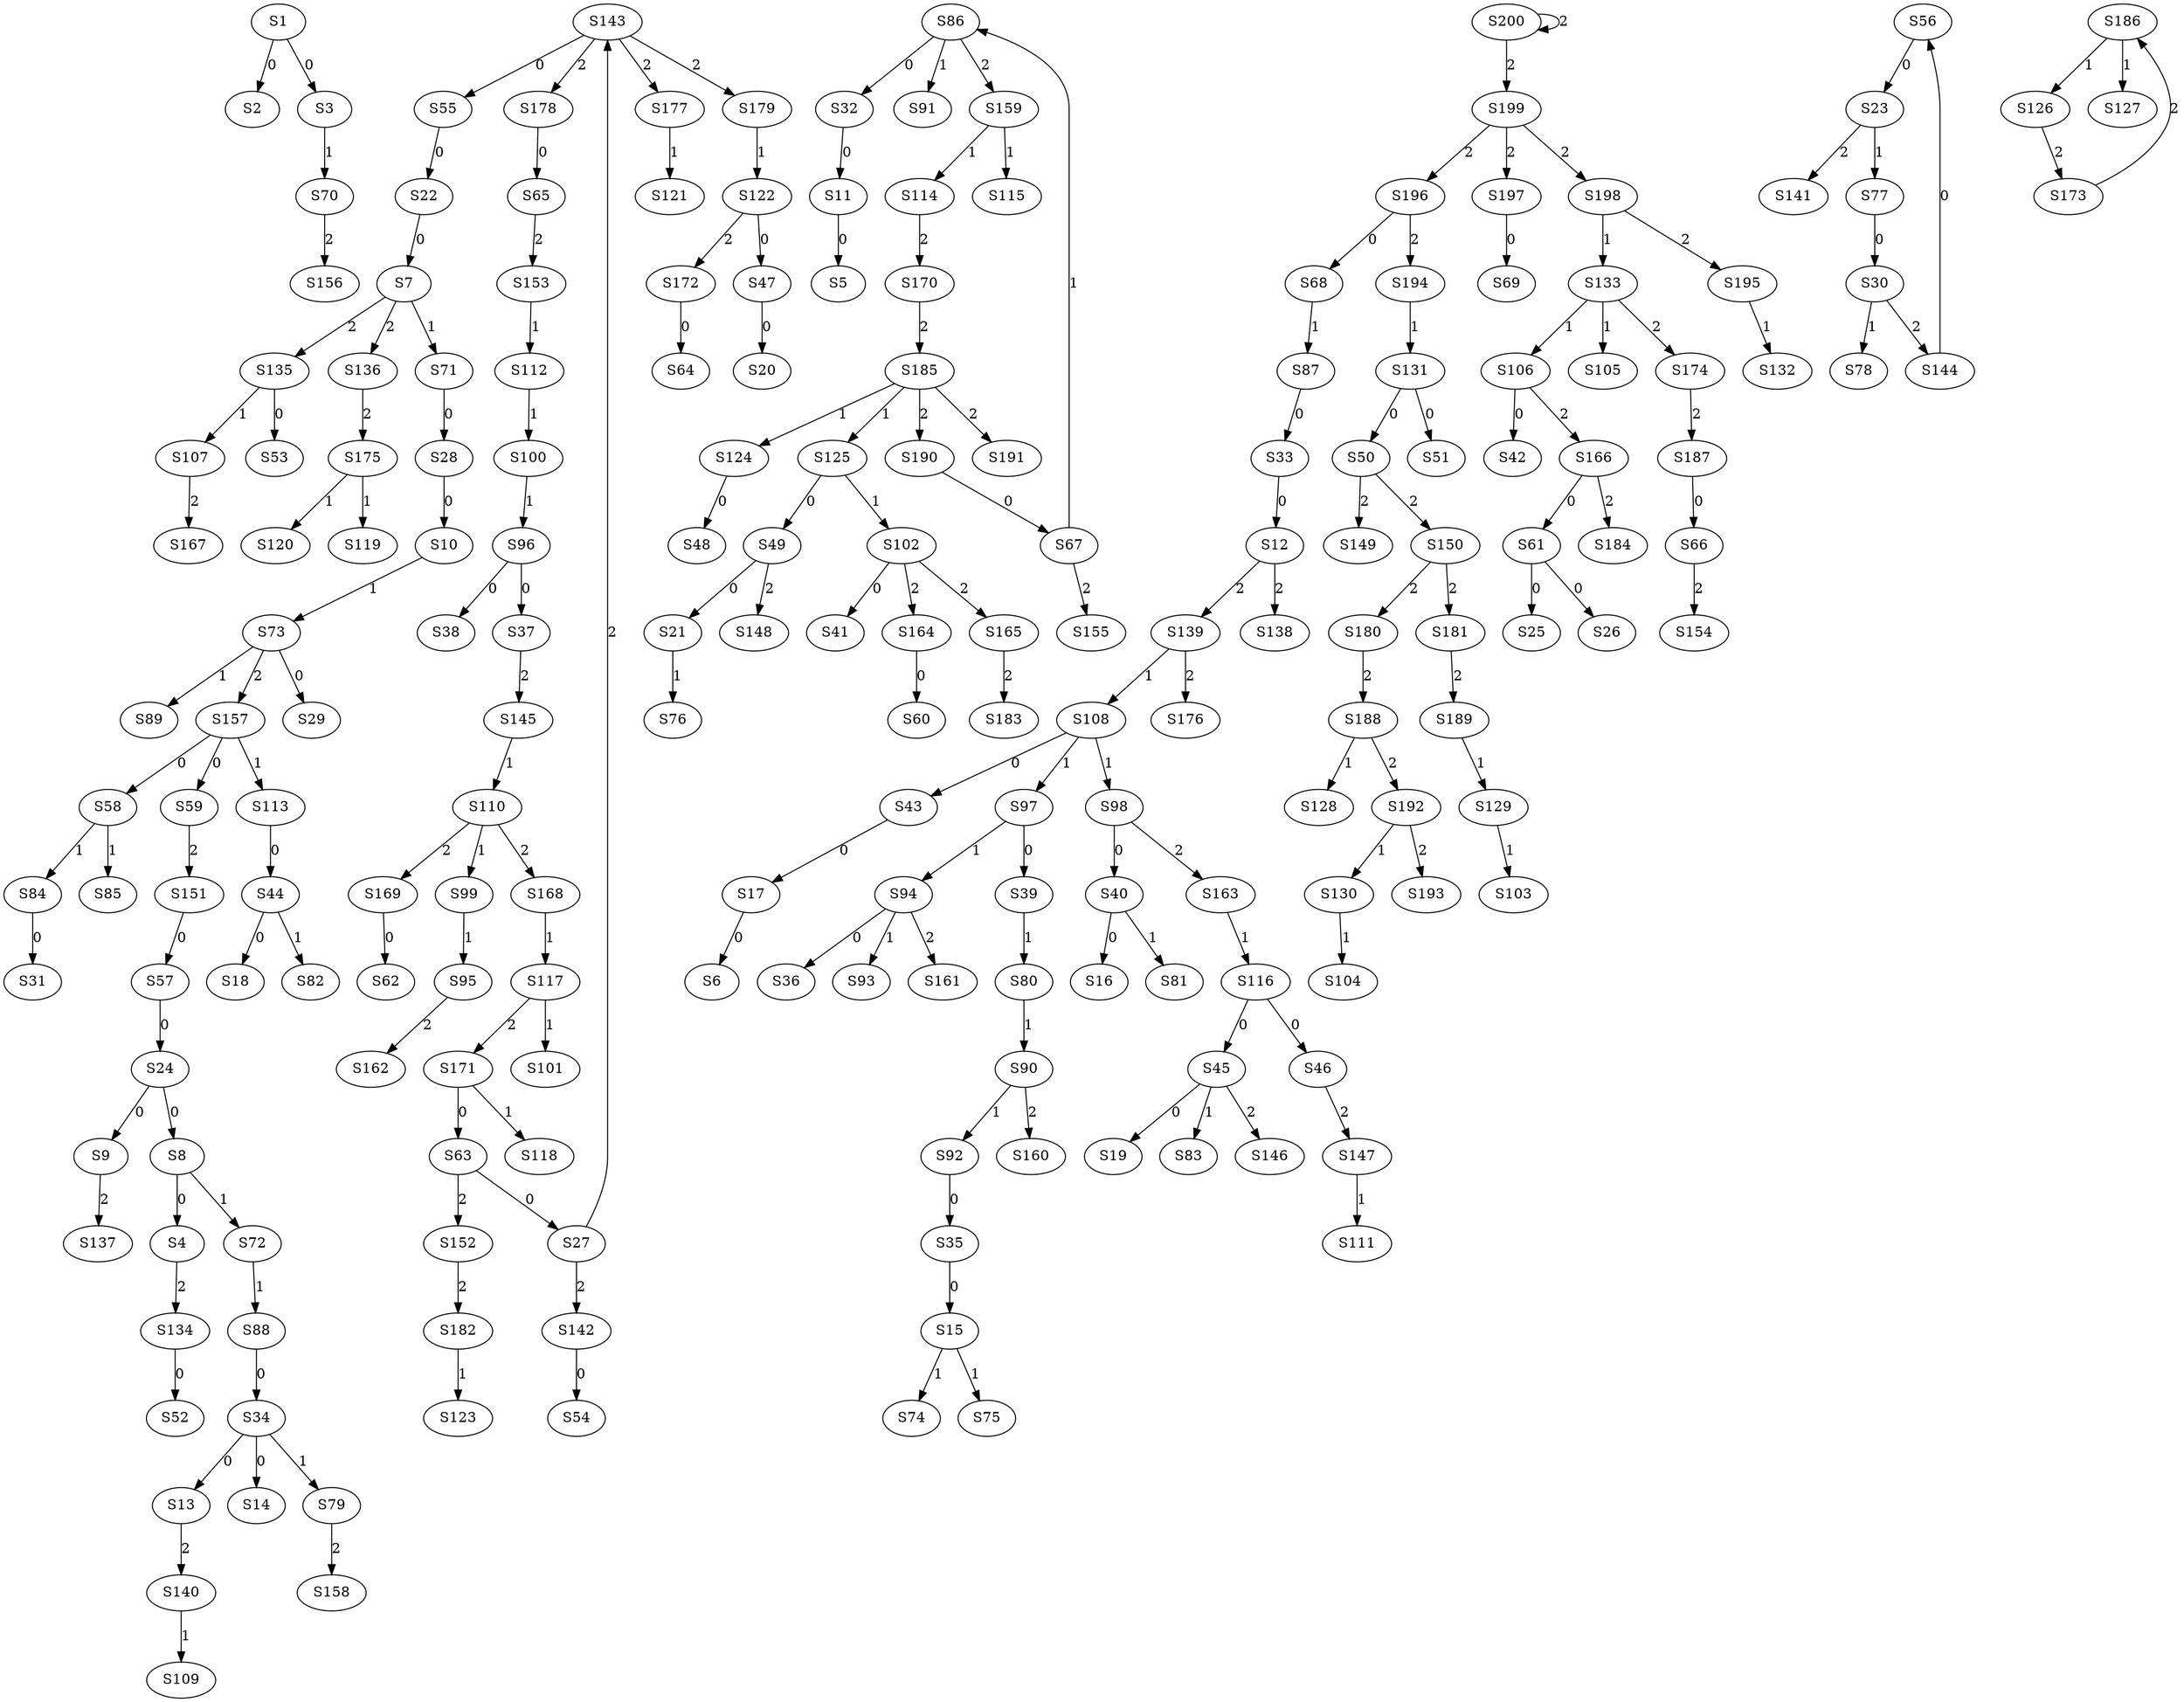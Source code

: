strict digraph {
	S1 -> S2 [ label = 0 ];
	S1 -> S3 [ label = 0 ];
	S8 -> S4 [ label = 0 ];
	S11 -> S5 [ label = 0 ];
	S17 -> S6 [ label = 0 ];
	S22 -> S7 [ label = 0 ];
	S24 -> S8 [ label = 0 ];
	S24 -> S9 [ label = 0 ];
	S28 -> S10 [ label = 0 ];
	S32 -> S11 [ label = 0 ];
	S33 -> S12 [ label = 0 ];
	S34 -> S13 [ label = 0 ];
	S34 -> S14 [ label = 0 ];
	S35 -> S15 [ label = 0 ];
	S40 -> S16 [ label = 0 ];
	S43 -> S17 [ label = 0 ];
	S44 -> S18 [ label = 0 ];
	S45 -> S19 [ label = 0 ];
	S47 -> S20 [ label = 0 ];
	S49 -> S21 [ label = 0 ];
	S55 -> S22 [ label = 0 ];
	S56 -> S23 [ label = 0 ];
	S57 -> S24 [ label = 0 ];
	S61 -> S25 [ label = 0 ];
	S61 -> S26 [ label = 0 ];
	S63 -> S27 [ label = 0 ];
	S71 -> S28 [ label = 0 ];
	S73 -> S29 [ label = 0 ];
	S77 -> S30 [ label = 0 ];
	S84 -> S31 [ label = 0 ];
	S86 -> S32 [ label = 0 ];
	S87 -> S33 [ label = 0 ];
	S88 -> S34 [ label = 0 ];
	S92 -> S35 [ label = 0 ];
	S94 -> S36 [ label = 0 ];
	S96 -> S37 [ label = 0 ];
	S96 -> S38 [ label = 0 ];
	S97 -> S39 [ label = 0 ];
	S98 -> S40 [ label = 0 ];
	S102 -> S41 [ label = 0 ];
	S106 -> S42 [ label = 0 ];
	S108 -> S43 [ label = 0 ];
	S113 -> S44 [ label = 0 ];
	S116 -> S45 [ label = 0 ];
	S116 -> S46 [ label = 0 ];
	S122 -> S47 [ label = 0 ];
	S124 -> S48 [ label = 0 ];
	S125 -> S49 [ label = 0 ];
	S131 -> S50 [ label = 0 ];
	S131 -> S51 [ label = 0 ];
	S134 -> S52 [ label = 0 ];
	S135 -> S53 [ label = 0 ];
	S142 -> S54 [ label = 0 ];
	S143 -> S55 [ label = 0 ];
	S144 -> S56 [ label = 0 ];
	S151 -> S57 [ label = 0 ];
	S157 -> S58 [ label = 0 ];
	S157 -> S59 [ label = 0 ];
	S164 -> S60 [ label = 0 ];
	S166 -> S61 [ label = 0 ];
	S169 -> S62 [ label = 0 ];
	S171 -> S63 [ label = 0 ];
	S172 -> S64 [ label = 0 ];
	S178 -> S65 [ label = 0 ];
	S187 -> S66 [ label = 0 ];
	S190 -> S67 [ label = 0 ];
	S196 -> S68 [ label = 0 ];
	S197 -> S69 [ label = 0 ];
	S3 -> S70 [ label = 1 ];
	S7 -> S71 [ label = 1 ];
	S8 -> S72 [ label = 1 ];
	S10 -> S73 [ label = 1 ];
	S15 -> S74 [ label = 1 ];
	S15 -> S75 [ label = 1 ];
	S21 -> S76 [ label = 1 ];
	S23 -> S77 [ label = 1 ];
	S30 -> S78 [ label = 1 ];
	S34 -> S79 [ label = 1 ];
	S39 -> S80 [ label = 1 ];
	S40 -> S81 [ label = 1 ];
	S44 -> S82 [ label = 1 ];
	S45 -> S83 [ label = 1 ];
	S58 -> S84 [ label = 1 ];
	S58 -> S85 [ label = 1 ];
	S67 -> S86 [ label = 1 ];
	S68 -> S87 [ label = 1 ];
	S72 -> S88 [ label = 1 ];
	S73 -> S89 [ label = 1 ];
	S80 -> S90 [ label = 1 ];
	S86 -> S91 [ label = 1 ];
	S90 -> S92 [ label = 1 ];
	S94 -> S93 [ label = 1 ];
	S97 -> S94 [ label = 1 ];
	S99 -> S95 [ label = 1 ];
	S100 -> S96 [ label = 1 ];
	S108 -> S97 [ label = 1 ];
	S108 -> S98 [ label = 1 ];
	S110 -> S99 [ label = 1 ];
	S112 -> S100 [ label = 1 ];
	S117 -> S101 [ label = 1 ];
	S125 -> S102 [ label = 1 ];
	S129 -> S103 [ label = 1 ];
	S130 -> S104 [ label = 1 ];
	S133 -> S105 [ label = 1 ];
	S133 -> S106 [ label = 1 ];
	S135 -> S107 [ label = 1 ];
	S139 -> S108 [ label = 1 ];
	S140 -> S109 [ label = 1 ];
	S145 -> S110 [ label = 1 ];
	S147 -> S111 [ label = 1 ];
	S153 -> S112 [ label = 1 ];
	S157 -> S113 [ label = 1 ];
	S159 -> S114 [ label = 1 ];
	S159 -> S115 [ label = 1 ];
	S163 -> S116 [ label = 1 ];
	S168 -> S117 [ label = 1 ];
	S171 -> S118 [ label = 1 ];
	S175 -> S119 [ label = 1 ];
	S175 -> S120 [ label = 1 ];
	S177 -> S121 [ label = 1 ];
	S179 -> S122 [ label = 1 ];
	S182 -> S123 [ label = 1 ];
	S185 -> S124 [ label = 1 ];
	S185 -> S125 [ label = 1 ];
	S186 -> S126 [ label = 1 ];
	S186 -> S127 [ label = 1 ];
	S188 -> S128 [ label = 1 ];
	S189 -> S129 [ label = 1 ];
	S192 -> S130 [ label = 1 ];
	S194 -> S131 [ label = 1 ];
	S195 -> S132 [ label = 1 ];
	S198 -> S133 [ label = 1 ];
	S4 -> S134 [ label = 2 ];
	S7 -> S135 [ label = 2 ];
	S7 -> S136 [ label = 2 ];
	S9 -> S137 [ label = 2 ];
	S12 -> S138 [ label = 2 ];
	S12 -> S139 [ label = 2 ];
	S13 -> S140 [ label = 2 ];
	S23 -> S141 [ label = 2 ];
	S27 -> S142 [ label = 2 ];
	S27 -> S143 [ label = 2 ];
	S30 -> S144 [ label = 2 ];
	S37 -> S145 [ label = 2 ];
	S45 -> S146 [ label = 2 ];
	S46 -> S147 [ label = 2 ];
	S49 -> S148 [ label = 2 ];
	S50 -> S149 [ label = 2 ];
	S50 -> S150 [ label = 2 ];
	S59 -> S151 [ label = 2 ];
	S63 -> S152 [ label = 2 ];
	S65 -> S153 [ label = 2 ];
	S66 -> S154 [ label = 2 ];
	S67 -> S155 [ label = 2 ];
	S70 -> S156 [ label = 2 ];
	S73 -> S157 [ label = 2 ];
	S79 -> S158 [ label = 2 ];
	S86 -> S159 [ label = 2 ];
	S90 -> S160 [ label = 2 ];
	S94 -> S161 [ label = 2 ];
	S95 -> S162 [ label = 2 ];
	S98 -> S163 [ label = 2 ];
	S102 -> S164 [ label = 2 ];
	S102 -> S165 [ label = 2 ];
	S106 -> S166 [ label = 2 ];
	S107 -> S167 [ label = 2 ];
	S110 -> S168 [ label = 2 ];
	S110 -> S169 [ label = 2 ];
	S114 -> S170 [ label = 2 ];
	S117 -> S171 [ label = 2 ];
	S122 -> S172 [ label = 2 ];
	S126 -> S173 [ label = 2 ];
	S133 -> S174 [ label = 2 ];
	S136 -> S175 [ label = 2 ];
	S139 -> S176 [ label = 2 ];
	S143 -> S177 [ label = 2 ];
	S143 -> S178 [ label = 2 ];
	S143 -> S179 [ label = 2 ];
	S150 -> S180 [ label = 2 ];
	S150 -> S181 [ label = 2 ];
	S152 -> S182 [ label = 2 ];
	S165 -> S183 [ label = 2 ];
	S166 -> S184 [ label = 2 ];
	S170 -> S185 [ label = 2 ];
	S173 -> S186 [ label = 2 ];
	S174 -> S187 [ label = 2 ];
	S180 -> S188 [ label = 2 ];
	S181 -> S189 [ label = 2 ];
	S185 -> S190 [ label = 2 ];
	S185 -> S191 [ label = 2 ];
	S188 -> S192 [ label = 2 ];
	S192 -> S193 [ label = 2 ];
	S196 -> S194 [ label = 2 ];
	S198 -> S195 [ label = 2 ];
	S199 -> S196 [ label = 2 ];
	S199 -> S197 [ label = 2 ];
	S199 -> S198 [ label = 2 ];
	S200 -> S199 [ label = 2 ];
	S200 -> S200 [ label = 2 ];
}